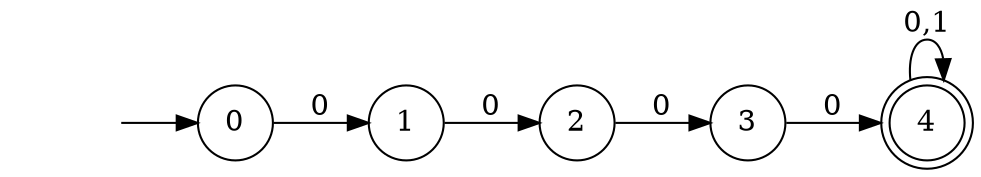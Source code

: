 digraph finite_state_machine{
	rankdir=LR;
	node [shape = doublecircle]; 4;
	node [shape = circle];
	init [shape=none, label=""];
	init -> 0;
	0 -> 1 [label = "0"];
	1 -> 2 [label = "0"];
	2 -> 3 [label = "0"];
	3 -> 4 [label = "0"];
	4 -> 4 [label = "0,1"];
}

